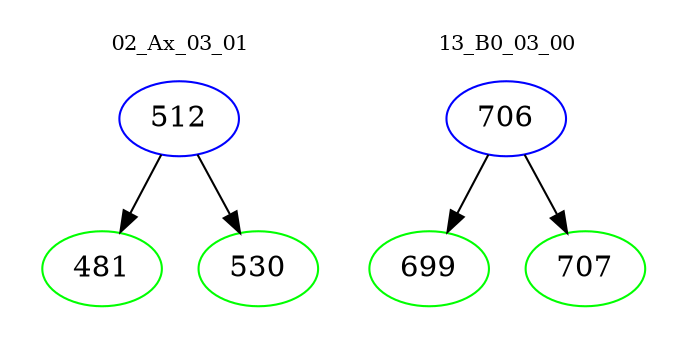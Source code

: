 digraph{
subgraph cluster_0 {
color = white
label = "02_Ax_03_01";
fontsize=10;
T0_512 [label="512", color="blue"]
T0_512 -> T0_481 [color="black"]
T0_481 [label="481", color="green"]
T0_512 -> T0_530 [color="black"]
T0_530 [label="530", color="green"]
}
subgraph cluster_1 {
color = white
label = "13_B0_03_00";
fontsize=10;
T1_706 [label="706", color="blue"]
T1_706 -> T1_699 [color="black"]
T1_699 [label="699", color="green"]
T1_706 -> T1_707 [color="black"]
T1_707 [label="707", color="green"]
}
}
